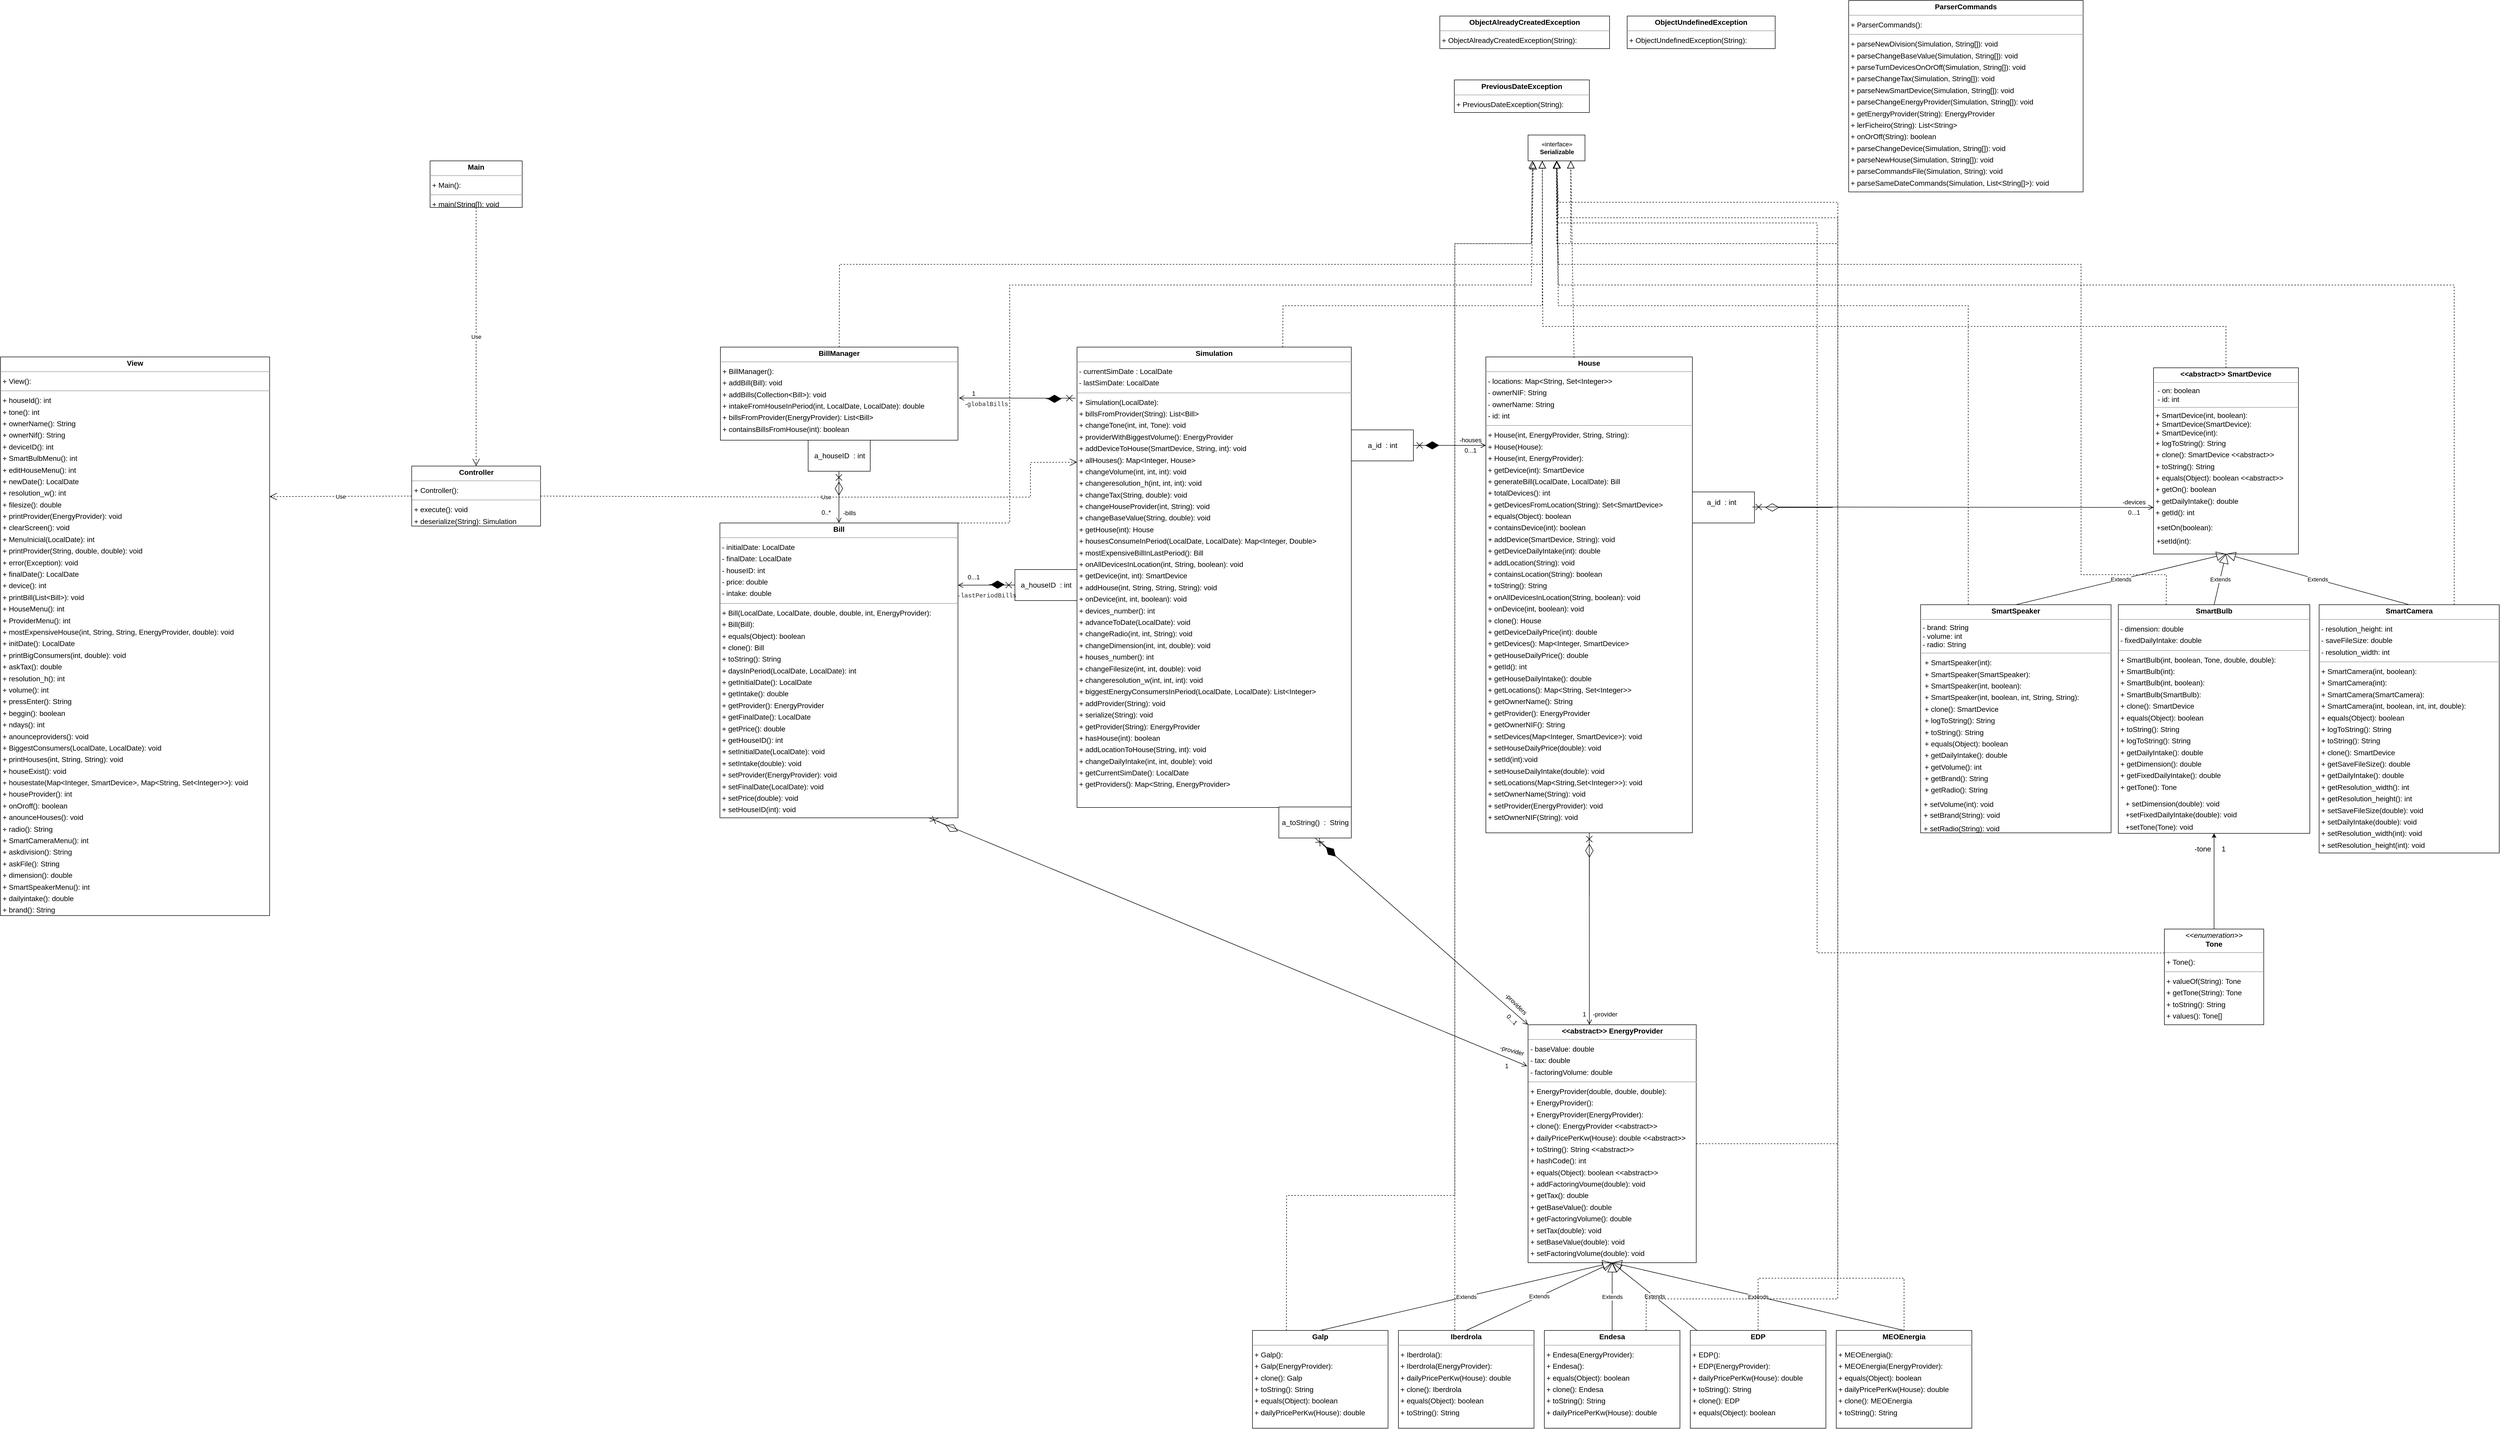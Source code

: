 <mxfile version="18.1.1" type="device"><diagram id="NHHqxzhcHw6UqOV__1p9" name="Page-1"><mxGraphModel dx="3128" dy="2244" grid="1" gridSize="10" guides="1" tooltips="1" connect="1" arrows="1" fold="1" page="0" pageScale="1" pageWidth="827" pageHeight="1169" background="none" math="0" shadow="0"><root><mxCell id="0"/><mxCell id="1" parent="0"/><mxCell id="node27" value="&lt;p style=&quot;margin:0px;margin-top:4px;text-align:center;&quot;&gt;&lt;b&gt;Bill&lt;/b&gt;&lt;/p&gt;&lt;hr size=&quot;1&quot;&gt;&lt;p style=&quot;margin:0 0 0 4px;line-height:1.6;&quot;&gt;- initialDate: LocalDate&lt;br&gt;- finalDate: LocalDate&lt;br&gt;- houseID: int&lt;br&gt;- price: double&lt;br&gt;- intake: double&lt;/p&gt;&lt;hr size=&quot;1&quot;&gt;&lt;p style=&quot;margin:0 0 0 4px;line-height:1.6;&quot;&gt;+ Bill(LocalDate, LocalDate, double, double, int, EnergyProvider):&lt;br&gt;+ Bill(Bill):&lt;br&gt;&lt;/p&gt;&lt;p style=&quot;margin:0 0 0 4px;line-height:1.6;&quot;&gt;+ equals(Object): boolean&lt;br&gt;+ clone(): Bill&lt;br&gt;+ toString(): String&lt;br&gt;+ daysInPeriod(LocalDate, LocalDate): int&lt;/p&gt;&lt;p style=&quot;margin:0 0 0 4px;line-height:1.6;&quot;&gt;+ getInitialDate(): LocalDate&lt;br&gt;+ getIntake(): double&lt;br&gt;+ getProvider(): EnergyProvider&lt;br&gt;+ getFinalDate(): LocalDate&lt;br&gt;+ getPrice(): double&lt;br&gt;+ getHouseID(): int&lt;/p&gt;&lt;p style=&quot;margin:0 0 0 4px;line-height:1.6;&quot;&gt;+ setInitialDate(LocalDate): void&lt;br&gt;+ setIntake(double): void&lt;br&gt;+ setProvider(EnergyProvider): void&lt;br&gt;+ setFinalDate(LocalDate): void&lt;br&gt;+ setPrice(double): void&lt;br&gt;+ setHouseID(int): void&lt;br&gt;&lt;/p&gt;" style="verticalAlign=top;align=left;overflow=fill;fontSize=14;fontFamily=Helvetica;html=1;rounded=0;shadow=0;comic=0;labelBackgroundColor=none;strokeWidth=1;" parent="1" vertex="1"><mxGeometry x="-600" y="-420" width="460" height="570" as="geometry"/></mxCell><mxCell id="node29" value="&lt;p style=&quot;margin:0px;margin-top:4px;text-align:center;&quot;&gt;&lt;b&gt;BillManager&lt;/b&gt;&lt;/p&gt;&lt;hr size=&quot;1&quot;&gt;&lt;p style=&quot;margin:0 0 0 4px;line-height:1.6;&quot;&gt;+ BillManager(): &lt;/p&gt;&lt;p style=&quot;margin:0 0 0 4px;line-height:1.6;&quot;&gt;+ addBill(Bill): void&lt;br&gt;+ addBills(Collection&amp;lt;Bill&amp;gt;): void&lt;br&gt;+ intakeFromHouseInPeriod(int, LocalDate, LocalDate): double&lt;br&gt;+ billsFromProvider(EnergyProvider): List&amp;lt;Bill&amp;gt;&lt;br&gt;+ containsBillsFromHouse(int): boolean&lt;/p&gt;" style="verticalAlign=top;align=left;overflow=fill;fontSize=14;fontFamily=Helvetica;html=1;rounded=0;shadow=0;comic=0;labelBackgroundColor=none;strokeWidth=1;" parent="1" vertex="1"><mxGeometry x="-599" y="-760" width="459" height="180" as="geometry"/></mxCell><mxCell id="node19" value="&lt;p style=&quot;margin:0px;margin-top:4px;text-align:center;&quot;&gt;&lt;b&gt;Controller&lt;/b&gt;&lt;/p&gt;&lt;hr size=&quot;1&quot;/&gt;&lt;p style=&quot;margin:0 0 0 4px;line-height:1.6;&quot;&gt;+ Controller(): &lt;/p&gt;&lt;hr size=&quot;1&quot;/&gt;&lt;p style=&quot;margin:0 0 0 4px;line-height:1.6;&quot;&gt;+ execute(): void&lt;br/&gt;+ deserialize(String): Simulation&lt;/p&gt;" style="verticalAlign=top;align=left;overflow=fill;fontSize=14;fontFamily=Helvetica;html=1;rounded=0;shadow=0;comic=0;labelBackgroundColor=none;strokeWidth=1;" parent="1" vertex="1"><mxGeometry x="-1195.5" y="-530" width="249" height="116" as="geometry"/></mxCell><mxCell id="node8" value="&lt;p style=&quot;margin:0px;margin-top:4px;text-align:center;&quot;&gt;&lt;b&gt;EDP&lt;/b&gt;&lt;/p&gt;&lt;hr size=&quot;1&quot;&gt;&lt;p style=&quot;margin:0 0 0 4px;line-height:1.6;&quot;&gt;+ EDP(): &lt;br&gt;+ EDP(EnergyProvider): &lt;/p&gt;&lt;p style=&quot;margin:0 0 0 4px;line-height:1.6;&quot;&gt;+ dailyPricePerKw(House): double&lt;br&gt;+ toString(): String&lt;br&gt;+ clone(): EDP&lt;br&gt;+ equals(Object): boolean&lt;/p&gt;" style="verticalAlign=top;align=left;overflow=fill;fontSize=14;fontFamily=Helvetica;html=1;rounded=0;shadow=0;comic=0;labelBackgroundColor=none;strokeWidth=1;" parent="1" vertex="1"><mxGeometry x="1275" y="1141" width="262" height="189" as="geometry"/></mxCell><mxCell id="node7" value="&lt;p style=&quot;margin:0px;margin-top:4px;text-align:center;&quot;&gt;&lt;b&gt;Endesa&lt;/b&gt;&lt;/p&gt;&lt;hr size=&quot;1&quot;&gt;&lt;p style=&quot;margin:0 0 0 4px;line-height:1.6;&quot;&gt;+ Endesa(EnergyProvider): &lt;br&gt;+ Endesa(): &lt;/p&gt;&lt;p style=&quot;margin:0 0 0 4px;line-height:1.6;&quot;&gt;+ equals(Object): boolean&lt;br&gt;+ clone(): Endesa&lt;br&gt;+ toString(): String&lt;br&gt;+ dailyPricePerKw(House): double&lt;/p&gt;" style="verticalAlign=top;align=left;overflow=fill;fontSize=14;fontFamily=Helvetica;html=1;rounded=0;shadow=0;comic=0;labelBackgroundColor=none;strokeWidth=1;" parent="1" vertex="1"><mxGeometry x="993" y="1141" width="262" height="189" as="geometry"/></mxCell><mxCell id="node13" value="&lt;p style=&quot;margin:0px;margin-top:4px;text-align:center;&quot;&gt;&lt;b&gt;&amp;lt;&amp;lt;abstract&amp;gt;&amp;gt; EnergyProvider&lt;/b&gt;&lt;/p&gt;&lt;hr size=&quot;1&quot;&gt;&lt;p style=&quot;margin:0 0 0 4px;line-height:1.6;&quot;&gt;- baseValue: double&lt;br&gt;- tax: double&lt;br&gt;- factoringVolume: double&lt;/p&gt;&lt;hr size=&quot;1&quot;&gt;&lt;p style=&quot;margin:0 0 0 4px;line-height:1.6;&quot;&gt;+ EnergyProvider(double, double, double):&lt;br&gt;+ EnergyProvider():&lt;br&gt;+ EnergyProvider(EnergyProvider):&lt;br&gt;&lt;/p&gt;&lt;p style=&quot;margin:0 0 0 4px;line-height:1.6;&quot;&gt;+ clone(): EnergyProvider &amp;lt;&amp;lt;abstract&amp;gt;&amp;gt;&lt;br&gt;+ dailyPricePerKw(House): double &amp;lt;&amp;lt;abstract&amp;gt;&amp;gt;&lt;br&gt;+ toString(): String &amp;lt;&amp;lt;abstract&amp;gt;&amp;gt;&lt;br&gt;+ hashCode(): int&lt;br&gt;+ equals(Object): boolean &amp;lt;&amp;lt;abstract&amp;gt;&amp;gt;&lt;br&gt;+ addFactoringVoume(double): void&lt;/p&gt;&lt;p style=&quot;margin:0 0 0 4px;line-height:1.6;&quot;&gt;+ getTax(): double&lt;br&gt;+ getBaseValue(): double&lt;br&gt;+ getFactoringVolume(): double&lt;/p&gt;&lt;p style=&quot;margin:0 0 0 4px;line-height:1.6;&quot;&gt;+ setTax(double): void&lt;br&gt;+ setBaseValue(double): void&lt;br&gt;+ setFactoringVolume(double): void&lt;br&gt;&lt;/p&gt;" style="verticalAlign=top;align=left;overflow=fill;fontSize=14;fontFamily=Helvetica;html=1;rounded=0;shadow=0;comic=0;labelBackgroundColor=none;strokeWidth=1;" parent="1" vertex="1"><mxGeometry x="961.5" y="550" width="325" height="460" as="geometry"/></mxCell><mxCell id="node1" value="&lt;p style=&quot;margin:0px;margin-top:4px;text-align:center;&quot;&gt;&lt;b&gt;Galp&lt;/b&gt;&lt;/p&gt;&lt;hr size=&quot;1&quot;&gt;&lt;p style=&quot;margin:0 0 0 4px;line-height:1.6;&quot;&gt;+ Galp(): &lt;br&gt;+ Galp(EnergyProvider): &lt;/p&gt;&lt;p style=&quot;margin:0 0 0 4px;line-height:1.6;&quot;&gt;+ clone(): Galp&lt;br&gt;+ toString(): String&lt;br&gt;+ equals(Object): boolean&lt;br&gt;+ dailyPricePerKw(House): double&lt;/p&gt;" style="verticalAlign=top;align=left;overflow=fill;fontSize=14;fontFamily=Helvetica;html=1;rounded=0;shadow=0;comic=0;labelBackgroundColor=none;strokeWidth=1;" parent="1" vertex="1"><mxGeometry x="429" y="1141" width="262" height="189" as="geometry"/></mxCell><mxCell id="node22" value="&lt;p style=&quot;margin:0px;margin-top:4px;text-align:center;&quot;&gt;&lt;b&gt;House&lt;/b&gt;&lt;/p&gt;&lt;hr size=&quot;1&quot;&gt;&lt;p style=&quot;margin:0 0 0 4px;line-height:1.6;&quot;&gt;- locations: Map&amp;lt;String, Set&amp;lt;Integer&amp;gt;&amp;gt;&lt;br&gt;- ownerNIF: String&lt;br&gt;- ownerName: String&lt;br&gt;- id: int&lt;/p&gt;&lt;hr size=&quot;1&quot;&gt;&lt;p style=&quot;margin:0 0 0 4px;line-height:1.6;&quot;&gt;+ House(int, EnergyProvider, String, String):&lt;br&gt;+ House(House):&lt;br&gt;+ House(int, EnergyProvider):&lt;br&gt;&lt;/p&gt;&lt;p style=&quot;margin:0 0 0 4px;line-height:1.6;&quot;&gt;+ getDevice(int): SmartDevice&lt;br&gt;+ generateBill(LocalDate, LocalDate): Bill&lt;br&gt;+ totalDevices(): int&lt;br&gt;+ getDevicesFromLocation(String): Set&amp;lt;SmartDevice&amp;gt;&lt;br&gt;+ equals(Object): boolean&lt;br&gt;+ containsDevice(int): boolean&lt;br&gt;+ addDevice(SmartDevice, String): void&lt;br&gt;+ getDeviceDailyIntake(int): double&lt;br&gt;+ addLocation(String): void&lt;br&gt;+ containsLocation(String): boolean&lt;br&gt;+ toString(): String&lt;br&gt;+ onAllDevicesInLocation(String, boolean): void&lt;br&gt;+ onDevice(int, boolean): void&lt;br&gt;+ clone(): House&lt;br&gt;+ getDeviceDailyPrice(int): double&lt;/p&gt;&lt;p style=&quot;margin:0 0 0 4px;line-height:1.6;&quot;&gt;+ getDevices(): Map&amp;lt;Integer, SmartDevice&amp;gt;&lt;br&gt;+ getHouseDailyPrice(): double&lt;br&gt;+ getId(): int&lt;br&gt;+ getHouseDailyIntake(): double&lt;br&gt;+ getLocations(): Map&amp;lt;String, Set&amp;lt;Integer&amp;gt;&amp;gt;&lt;br&gt;+ getOwnerName(): String&lt;br&gt;+ getProvider(): EnergyProvider&lt;br&gt;+ getOwnerNIF(): String&lt;/p&gt;&lt;p style=&quot;margin:0 0 0 4px;line-height:1.6;&quot;&gt;+ setDevices(Map&amp;lt;Integer, SmartDevice&amp;gt;): void&lt;br&gt;+ setHouseDailyPrice(double): void&lt;br&gt;+ setId(int):void&lt;br&gt;+ setHouseDailyIntake(double): void&lt;br&gt;+ setLocations(Map&amp;lt;String,Set&amp;lt;Integer&amp;gt;&amp;gt;): void&lt;br&gt;+ setOwnerName(String): void&lt;br&gt;+ setProvider(EnergyProvider): void&lt;br&gt;+ setOwnerNIF(String): void&lt;br&gt;&lt;/p&gt;" style="verticalAlign=top;align=left;overflow=fill;fontSize=14;fontFamily=Helvetica;html=1;rounded=0;shadow=0;comic=0;labelBackgroundColor=none;strokeWidth=1;" parent="1" vertex="1"><mxGeometry x="880" y="-741" width="399" height="920" as="geometry"/></mxCell><mxCell id="node2" value="&lt;p style=&quot;margin:0px;margin-top:4px;text-align:center;&quot;&gt;&lt;b&gt;Iberdrola&lt;/b&gt;&lt;/p&gt;&lt;hr size=&quot;1&quot;&gt;&lt;p style=&quot;margin:0 0 0 4px;line-height:1.6;&quot;&gt;+ Iberdrola(): &lt;br&gt;+ Iberdrola(EnergyProvider): &lt;/p&gt;&lt;p style=&quot;margin:0 0 0 4px;line-height:1.6;&quot;&gt;+ dailyPricePerKw(House): double&lt;br&gt;+ clone(): Iberdrola&lt;br&gt;+ equals(Object): boolean&lt;br&gt;+ toString(): String&lt;/p&gt;" style="verticalAlign=top;align=left;overflow=fill;fontSize=14;fontFamily=Helvetica;html=1;rounded=0;shadow=0;comic=0;labelBackgroundColor=none;strokeWidth=1;" parent="1" vertex="1"><mxGeometry x="711" y="1141" width="262" height="189" as="geometry"/></mxCell><mxCell id="node4" value="&lt;p style=&quot;margin:0px;margin-top:4px;text-align:center;&quot;&gt;&lt;b&gt;MEOEnergia&lt;/b&gt;&lt;/p&gt;&lt;hr size=&quot;1&quot;&gt;&lt;p style=&quot;margin:0 0 0 4px;line-height:1.6;&quot;&gt;+ MEOEnergia(): &lt;br&gt;+ MEOEnergia(EnergyProvider): &lt;/p&gt;&lt;p style=&quot;margin:0 0 0 4px;line-height:1.6;&quot;&gt;+ equals(Object): boolean&lt;br&gt;+ dailyPricePerKw(House): double&lt;br&gt;+ clone(): MEOEnergia&lt;br&gt;+ toString(): String&lt;/p&gt;" style="verticalAlign=top;align=left;overflow=fill;fontSize=14;fontFamily=Helvetica;html=1;rounded=0;shadow=0;comic=0;labelBackgroundColor=none;strokeWidth=1;" parent="1" vertex="1"><mxGeometry x="1557" y="1141" width="262" height="189" as="geometry"/></mxCell><mxCell id="node18" value="&lt;p style=&quot;margin:0px;margin-top:4px;text-align:center;&quot;&gt;&lt;b&gt;Main&lt;/b&gt;&lt;/p&gt;&lt;hr size=&quot;1&quot;/&gt;&lt;p style=&quot;margin:0 0 0 4px;line-height:1.6;&quot;&gt;+ Main(): &lt;/p&gt;&lt;hr size=&quot;1&quot;/&gt;&lt;p style=&quot;margin:0 0 0 4px;line-height:1.6;&quot;&gt;+ main(String[]): void&lt;/p&gt;" style="verticalAlign=top;align=left;overflow=fill;fontSize=14;fontFamily=Helvetica;html=1;rounded=0;shadow=0;comic=0;labelBackgroundColor=none;strokeWidth=1;" parent="1" vertex="1"><mxGeometry x="-1160" y="-1120" width="178" height="90" as="geometry"/></mxCell><mxCell id="node10" value="&lt;p style=&quot;margin:0px;margin-top:4px;text-align:center;&quot;&gt;&lt;b&gt;ObjectAlreadyCreatedException&lt;/b&gt;&lt;/p&gt;&lt;hr size=&quot;1&quot;/&gt;&lt;p style=&quot;margin:0 0 0 4px;line-height:1.6;&quot;&gt;+ ObjectAlreadyCreatedException(String): &lt;/p&gt;" style="verticalAlign=top;align=left;overflow=fill;fontSize=14;fontFamily=Helvetica;html=1;rounded=0;shadow=0;comic=0;labelBackgroundColor=none;strokeWidth=1;" parent="1" vertex="1"><mxGeometry x="791" y="-1400" width="328" height="63" as="geometry"/></mxCell><mxCell id="node3" value="&lt;p style=&quot;margin:0px;margin-top:4px;text-align:center;&quot;&gt;&lt;b&gt;ObjectUndefinedException&lt;/b&gt;&lt;/p&gt;&lt;hr size=&quot;1&quot;/&gt;&lt;p style=&quot;margin:0 0 0 4px;line-height:1.6;&quot;&gt;+ ObjectUndefinedException(String): &lt;/p&gt;" style="verticalAlign=top;align=left;overflow=fill;fontSize=14;fontFamily=Helvetica;html=1;rounded=0;shadow=0;comic=0;labelBackgroundColor=none;strokeWidth=1;" parent="1" vertex="1"><mxGeometry x="1153" y="-1400" width="286" height="63" as="geometry"/></mxCell><mxCell id="node16" value="&lt;p style=&quot;margin:0px;margin-top:4px;text-align:center;&quot;&gt;&lt;b&gt;ParserCommands&lt;/b&gt;&lt;/p&gt;&lt;hr size=&quot;1&quot;/&gt;&lt;p style=&quot;margin:0 0 0 4px;line-height:1.6;&quot;&gt;+ ParserCommands(): &lt;/p&gt;&lt;hr size=&quot;1&quot;/&gt;&lt;p style=&quot;margin:0 0 0 4px;line-height:1.6;&quot;&gt;+ parseNewDivision(Simulation, String[]): void&lt;br/&gt;+ parseChangeBaseValue(Simulation, String[]): void&lt;br/&gt;+ parseTurnDevicesOnOrOff(Simulation, String[]): void&lt;br/&gt;+ parseChangeTax(Simulation, String[]): void&lt;br/&gt;+ parseNewSmartDevice(Simulation, String[]): void&lt;br/&gt;+ parseChangeEnergyProvider(Simulation, String[]): void&lt;br/&gt;+ getEnergyProvider(String): EnergyProvider&lt;br/&gt;+ lerFicheiro(String): List&amp;lt;String&amp;gt;&lt;br/&gt;+ onOrOff(String): boolean&lt;br/&gt;+ parseChangeDevice(Simulation, String[]): void&lt;br/&gt;+ parseNewHouse(Simulation, String[]): void&lt;br/&gt;+ parseCommandsFile(Simulation, String): void&lt;br/&gt;+ parseSameDateCommands(Simulation, List&amp;lt;String[]&amp;gt;): void&lt;/p&gt;" style="verticalAlign=top;align=left;overflow=fill;fontSize=14;fontFamily=Helvetica;html=1;rounded=0;shadow=0;comic=0;labelBackgroundColor=none;strokeWidth=1;" parent="1" vertex="1"><mxGeometry x="1581" y="-1430" width="453" height="370" as="geometry"/></mxCell><mxCell id="node0" value="&lt;p style=&quot;margin:0px;margin-top:4px;text-align:center;&quot;&gt;&lt;b&gt;PreviousDateException&lt;/b&gt;&lt;/p&gt;&lt;hr size=&quot;1&quot;/&gt;&lt;p style=&quot;margin:0 0 0 4px;line-height:1.6;&quot;&gt;+ PreviousDateException(String): &lt;/p&gt;" style="verticalAlign=top;align=left;overflow=fill;fontSize=14;fontFamily=Helvetica;html=1;rounded=0;shadow=0;comic=0;labelBackgroundColor=none;strokeWidth=1;" parent="1" vertex="1"><mxGeometry x="819" y="-1276.5" width="261" height="63" as="geometry"/></mxCell><mxCell id="node15" value="&lt;p style=&quot;margin:0px;margin-top:4px;text-align:center;&quot;&gt;&lt;b&gt;Simulation&lt;/b&gt;&lt;/p&gt;&lt;hr size=&quot;1&quot;&gt;&lt;p style=&quot;margin:0 0 0 4px;line-height:1.6;&quot;&gt;&lt;/p&gt;&lt;p style=&quot;margin:0 0 0 4px;line-height:1.6;&quot;&gt;- currentSimDate : LocalDate&lt;/p&gt;&lt;p style=&quot;margin:0 0 0 4px;line-height:1.6;&quot;&gt;- lastSimDate: LocalDate&lt;br&gt;&lt;/p&gt;&lt;hr size=&quot;1&quot;&gt;&lt;p style=&quot;margin:0 0 0 4px;line-height:1.6;&quot;&gt;+ Simulation(LocalDate):&lt;br&gt;&lt;/p&gt;&lt;p style=&quot;margin:0 0 0 4px;line-height:1.6;&quot;&gt;+ billsFromProvider(String): List&amp;lt;Bill&amp;gt;&lt;br&gt;+ changeTone(int, int, Tone): void&lt;br&gt;+ providerWithBiggestVolume(): EnergyProvider&lt;br&gt;+ addDeviceToHouse(SmartDevice, String, int): void&lt;br&gt;+ allHouses(): Map&amp;lt;Integer, House&amp;gt;&lt;br&gt;+ changeVolume(int, int, int): void&lt;br&gt;+ changeresolution_h(int, int, int): void&lt;br&gt;+ changeTax(String, double): void&lt;br&gt;+ changeHouseProvider(int, String): void&lt;br&gt;+ changeBaseValue(String, double): void&lt;br&gt;+ getHouse(int): House&lt;br&gt;+ housesConsumeInPeriod(LocalDate, LocalDate): Map&amp;lt;Integer, Double&amp;gt;&lt;br&gt;+ mostExpensiveBillInLastPeriod(): Bill&lt;br&gt;+ onAllDevicesInLocation(int, String, boolean): void&lt;br&gt;+ getDevice(int, int): SmartDevice&lt;br&gt;+ addHouse(int, String, String, String): void&lt;br&gt;+ onDevice(int, int, boolean): void&lt;br&gt;+ devices_number(): int&lt;br&gt;+ advanceToDate(LocalDate): void&lt;br&gt;+ changeRadio(int, int, String): void&lt;br&gt;+ changeDimension(int, int, double): void&lt;br&gt;+ houses_number(): int&lt;br&gt;+ changeFilesize(int, int, double): void&lt;br&gt;+ changeresolution_w(int, int, int): void&lt;br&gt;+ biggestEnergyConsumersInPeriod(LocalDate, LocalDate): List&amp;lt;Integer&amp;gt;&lt;br&gt;+ addProvider(String): void&lt;br&gt;+ serialize(String): void&lt;br&gt;+ getProvider(String): EnergyProvider&lt;br&gt;+ hasHouse(int): boolean&lt;br&gt;+ addLocationToHouse(String, int): void&lt;br&gt;+ changeDailyIntake(int, int, double): void&lt;/p&gt;&lt;p style=&quot;margin:0 0 0 4px;line-height:1.6;&quot;&gt;+ getCurrentSimDate(): LocalDate&lt;br&gt;+ getProviders(): Map&amp;lt;String, EnergyProvider&amp;gt;&lt;/p&gt;" style="verticalAlign=top;align=left;overflow=fill;fontSize=14;fontFamily=Helvetica;html=1;rounded=0;shadow=0;comic=0;labelBackgroundColor=none;strokeWidth=1;" parent="1" vertex="1"><mxGeometry x="90" y="-760" width="530" height="890" as="geometry"/></mxCell><mxCell id="node9" value="&lt;p style=&quot;margin:0px;margin-top:4px;text-align:center;&quot;&gt;&lt;b&gt;SmartBulb&lt;/b&gt;&lt;/p&gt;&lt;hr size=&quot;1&quot;&gt;&lt;p style=&quot;margin: 0px 0px 0px 4px; line-height: 1.6;&quot;&gt;- dimension: double&lt;br&gt;- fixedDailyIntake: double&lt;/p&gt;&lt;hr size=&quot;1&quot;&gt;&lt;p style=&quot;margin:0 0 0 4px;line-height:1.6;&quot;&gt;+ SmartBulb(int, boolean, Tone, double, double):&lt;br&gt;+ SmartBulb(int):&lt;br&gt;+ SmartBulb(int, boolean):&lt;br&gt;+ SmartBulb(SmartBulb):&lt;br&gt;&lt;/p&gt;&lt;p style=&quot;margin:0 0 0 4px;line-height:1.6;&quot;&gt;+ clone(): SmartDevice&lt;br&gt;+ equals(Object): boolean&lt;br&gt;+ toString(): String&lt;br&gt;+ logToString(): String&lt;/p&gt;&lt;p style=&quot;margin:0 0 0 4px;line-height:1.6;&quot;&gt;+ getDailyIntake(): double&lt;br&gt;+ getDimension(): double&lt;br&gt;+ getFixedDailyIntake(): double&lt;br&gt;+ getTone(): Tone&lt;/p&gt;" style="verticalAlign=top;align=left;overflow=fill;fontSize=14;fontFamily=Helvetica;html=1;rounded=0;shadow=0;comic=0;labelBackgroundColor=none;strokeWidth=1;" parent="1" vertex="1"><mxGeometry x="2102" y="-262" width="370" height="442" as="geometry"/></mxCell><mxCell id="node21" value="&lt;p style=&quot;margin:0px;margin-top:4px;text-align:center;&quot;&gt;&lt;b&gt;SmartCamera&lt;/b&gt;&lt;/p&gt;&lt;hr size=&quot;1&quot;&gt;&lt;p style=&quot;margin:0 0 0 4px;line-height:1.6;&quot;&gt;- resolution_height: int&lt;br&gt;- saveFileSize: double&lt;br&gt;- resolution_width: int&lt;/p&gt;&lt;hr size=&quot;1&quot;&gt;&lt;p style=&quot;margin:0 0 0 4px;line-height:1.6;&quot;&gt;+ SmartCamera(int, boolean):&lt;br&gt;+ SmartCamera(int):&lt;br&gt;+ SmartCamera(SmartCamera):&lt;br&gt;+ SmartCamera(int, boolean, int, int, double):&lt;br&gt;&lt;/p&gt;&lt;p style=&quot;margin:0 0 0 4px;line-height:1.6;&quot;&gt;+ equals(Object): boolean&lt;br&gt;+ logToString(): String&lt;br&gt;+ toString(): String&lt;br&gt;+ clone(): SmartDevice&lt;/p&gt;&lt;p style=&quot;margin:0 0 0 4px;line-height:1.6;&quot;&gt;+ getSaveFileSize(): double&lt;br&gt;+ getDailyIntake(): double&lt;br&gt;+ getResolution_width(): int&lt;br&gt;+ getResolution_height(): int&lt;/p&gt;&lt;p style=&quot;margin:0 0 0 4px;line-height:1.6;&quot;&gt;+ setSaveFileSize(double): void&lt;br&gt;+ setDailyIntake(double): void&lt;br&gt;+ setResolution_width(int): void&lt;br&gt;+ setResolution_height(int): void&lt;br&gt;&lt;/p&gt;" style="verticalAlign=top;align=left;overflow=fill;fontSize=14;fontFamily=Helvetica;html=1;rounded=0;shadow=0;comic=0;labelBackgroundColor=none;strokeWidth=1;" parent="1" vertex="1"><mxGeometry x="2490" y="-262" width="348" height="480" as="geometry"/></mxCell><mxCell id="node17" value="&lt;p style=&quot;margin:0px;margin-top:4px;text-align:center;&quot;&gt;&lt;b&gt;&amp;lt;&amp;lt;abstract&amp;gt;&amp;gt; SmartDevice&lt;/b&gt;&lt;/p&gt;&lt;hr size=&quot;1&quot;&gt;&amp;nbsp; - on: boolean&lt;br&gt;&amp;nbsp; - id: int&lt;br&gt;&lt;hr size=&quot;1&quot;&gt;&lt;p style=&quot;margin:0 0 0 4px;line-height:1.6;&quot;&gt;&lt;/p&gt;&amp;nbsp;+ SmartDevice(int, boolean):&lt;br&gt;&amp;nbsp;+ SmartDevice(SmartDevice):&lt;br&gt;&amp;nbsp;+ SmartDevice(int):&lt;p style=&quot;margin:0 0 0 4px;line-height:1.6;&quot;&gt;+ logToString(): String&lt;br&gt;+ clone(): SmartDevice &amp;lt;&amp;lt;abstract&amp;gt;&amp;gt;&lt;br&gt;+ toString(): String&lt;br&gt;+ equals(Object): boolean &amp;lt;&amp;lt;abstract&amp;gt;&amp;gt;&lt;/p&gt;&lt;p style=&quot;margin:0 0 0 4px;line-height:1.6;&quot;&gt;&lt;span style=&quot;background-color: initial;&quot;&gt;+ getOn(): boolean&lt;/span&gt;&lt;br&gt;&lt;/p&gt;&lt;p style=&quot;margin:0 0 0 4px;line-height:1.6;&quot;&gt;+ getDailyIntake(): double&lt;br&gt;+ getId(): int&lt;/p&gt;" style="verticalAlign=top;align=left;overflow=fill;fontSize=14;fontFamily=Helvetica;html=1;rounded=0;shadow=0;comic=0;labelBackgroundColor=none;strokeWidth=1;" parent="1" vertex="1"><mxGeometry x="2170" y="-720" width="280" height="360" as="geometry"/></mxCell><mxCell id="node6" value="&lt;p style=&quot;margin:0px;margin-top:4px;text-align:center;&quot;&gt;&lt;b&gt;SmartSpeaker&lt;/b&gt;&lt;/p&gt;&lt;hr size=&quot;1&quot;&gt;&amp;nbsp;- brand: String&lt;br&gt;&amp;nbsp;- volume: int&lt;br&gt;&amp;nbsp;- radio: String&lt;br&gt;&lt;hr size=&quot;1&quot;&gt;&lt;p style=&quot;margin:0 0 0 4px;line-height:1.6;&quot;&gt;&amp;nbsp;+ SmartSpeaker(int):&lt;br&gt;&amp;nbsp;+ SmartSpeaker(SmartSpeaker):&lt;br&gt;&amp;nbsp;+ SmartSpeaker(int, boolean):&lt;br&gt;&amp;nbsp;+ SmartSpeaker(int, boolean, int, String, String):&lt;/p&gt;&lt;p style=&quot;margin:0 0 0 4px;line-height:1.6;&quot;&gt;&amp;nbsp;+ clone(): SmartDevice&lt;br&gt;&amp;nbsp;+ logToString(): String&lt;br&gt;&amp;nbsp;+ toString(): String&lt;br&gt;&amp;nbsp;+ equals(Object): boolean&lt;/p&gt;&lt;p style=&quot;margin:0 0 0 4px;line-height:1.6;&quot;&gt;&amp;nbsp;+ getDailyIntake(): double&lt;br&gt;&amp;nbsp;+ getVolume(): int&lt;br&gt;&amp;nbsp;+ getBrand(): String&lt;br&gt;&amp;nbsp;+ getRadio(): String&lt;/p&gt;" style="verticalAlign=top;align=left;overflow=fill;fontSize=14;fontFamily=Helvetica;html=1;rounded=0;shadow=0;comic=0;labelBackgroundColor=none;strokeWidth=1;" parent="1" vertex="1"><mxGeometry x="1720" y="-262" width="368" height="441" as="geometry"/></mxCell><mxCell id="qpiGXc349U97ahMvZx3p-18" style="edgeStyle=orthogonalEdgeStyle;rounded=0;orthogonalLoop=1;jettySize=auto;html=1;fontSize=14;" parent="1" source="node20" target="node9" edge="1"><mxGeometry relative="1" as="geometry"/></mxCell><mxCell id="node20" value="&lt;p style=&quot;margin:0px;margin-top:4px;text-align:center;&quot;&gt;&lt;i&gt;&amp;lt;&amp;lt;enumeration&amp;gt;&amp;gt;&lt;/i&gt;&lt;br/&gt;&lt;b&gt;Tone&lt;/b&gt;&lt;/p&gt;&lt;hr size=&quot;1&quot;/&gt;&lt;p style=&quot;margin:0 0 0 4px;line-height:1.6;&quot;&gt;+ Tone(): &lt;/p&gt;&lt;hr size=&quot;1&quot;/&gt;&lt;p style=&quot;margin:0 0 0 4px;line-height:1.6;&quot;&gt;+ valueOf(String): Tone&lt;br/&gt;+ getTone(String): Tone&lt;br/&gt;+ toString(): String&lt;br/&gt;+ values(): Tone[]&lt;/p&gt;" style="verticalAlign=top;align=left;overflow=fill;fontSize=14;fontFamily=Helvetica;html=1;rounded=0;shadow=0;comic=0;labelBackgroundColor=none;strokeWidth=1;" parent="1" vertex="1"><mxGeometry x="2191" y="365" width="192" height="185" as="geometry"/></mxCell><mxCell id="node12" value="&lt;p style=&quot;margin:0px;margin-top:4px;text-align:center;&quot;&gt;&lt;b&gt;View&lt;/b&gt;&lt;/p&gt;&lt;hr size=&quot;1&quot;&gt;&lt;p style=&quot;margin:0 0 0 4px;line-height:1.6;&quot;&gt;+ View(): &lt;/p&gt;&lt;hr size=&quot;1&quot;&gt;&lt;p style=&quot;margin:0 0 0 4px;line-height:1.6;&quot;&gt;+ houseId(): int&lt;br&gt;+ tone(): int&lt;br&gt;+ ownerName(): String&lt;br&gt;+ ownerNif(): String&lt;br&gt;+ deviceID(): int&lt;br&gt;+ SmartBulbMenu(): int&lt;br&gt;+ editHouseMenu(): int&lt;br&gt;+ newDate(): LocalDate&lt;br&gt;+ resolution_w(): int&lt;br&gt;+ filesize(): double&lt;br&gt;+ printProvider(EnergyProvider): void&lt;br&gt;+ clearScreen(): void&lt;br&gt;+ MenuInicial(LocalDate): int&lt;br&gt;+ printProvider(String, double, double): void&lt;br&gt;+ error(Exception): void&lt;br&gt;+ finalDate(): LocalDate&lt;br&gt;+ device(): int&lt;br&gt;+ printBill(List&amp;lt;Bill&amp;gt;): void&lt;br&gt;+ HouseMenu(): int&lt;br&gt;+ ProviderMenu(): int&lt;br&gt;+ mostExpensiveHouse(int, String, String, EnergyProvider, double): void&lt;br&gt;+ initDate(): LocalDate&lt;br&gt;+ printBigConsumers(int, double): void&lt;br&gt;+ askTax(): double&lt;br&gt;+ resolution_h(): int&lt;br&gt;+ volume(): int&lt;br&gt;+ pressEnter(): String&lt;br&gt;+ beggin(): boolean&lt;br&gt;+ ndays(): int&lt;br&gt;+ anounceproviders(): void&lt;br&gt;+ BiggestConsumers(LocalDate, LocalDate): void&lt;br&gt;+ printHouses(int, String, String): void&lt;br&gt;+ houseExist(): void&lt;br&gt;+ housestate(Map&amp;lt;Integer, SmartDevice&amp;gt;, Map&amp;lt;String, Set&amp;lt;Integer&amp;gt;&amp;gt;): void&lt;br&gt;+ houseProvider(): int&lt;br&gt;+ onOroff(): boolean&lt;br&gt;+ anounceHouses(): void&lt;br&gt;+ radio(): String&lt;br&gt;+ SmartCameraMenu(): int&lt;br&gt;+ askdivision(): String&lt;br&gt;+ askFile(): String&lt;br&gt;+ dimension(): double&lt;br&gt;+ SmartSpeakerMenu(): int&lt;br&gt;+ dailyintake(): double&lt;br&gt;+ brand(): String&lt;/p&gt;" style="verticalAlign=top;align=left;overflow=fill;fontSize=14;fontFamily=Helvetica;html=1;rounded=0;shadow=0;comic=0;labelBackgroundColor=none;strokeWidth=1;" parent="1" vertex="1"><mxGeometry x="-1990" y="-741" width="520" height="1080" as="geometry"/></mxCell><mxCell id="qpiGXc349U97ahMvZx3p-4" value="+setId(int):" style="text;strokeColor=none;fillColor=none;align=left;verticalAlign=top;spacingLeft=4;spacingRight=4;overflow=hidden;rotatable=0;points=[[0,0.5],[1,0.5]];portConstraint=eastwest;fontSize=14;" parent="1" vertex="1"><mxGeometry x="2170" y="-400" width="100" height="26" as="geometry"/></mxCell><mxCell id="qpiGXc349U97ahMvZx3p-5" value="+setOn(boolean):" style="text;strokeColor=none;fillColor=none;align=left;verticalAlign=top;spacingLeft=4;spacingRight=4;overflow=hidden;rotatable=0;points=[[0,0.5],[1,0.5]];portConstraint=eastwest;fontSize=14;" parent="1" vertex="1"><mxGeometry x="2170" y="-426" width="150" height="26" as="geometry"/></mxCell><mxCell id="qpiGXc349U97ahMvZx3p-6" value="+ setVolume(int): void" style="text;strokeColor=none;fillColor=none;align=left;verticalAlign=top;spacingLeft=4;spacingRight=4;overflow=hidden;rotatable=0;points=[[0,0.5],[1,0.5]];portConstraint=eastwest;fontSize=14;" parent="1" vertex="1"><mxGeometry x="1720" y="109" width="165" height="26" as="geometry"/></mxCell><mxCell id="qpiGXc349U97ahMvZx3p-7" value="+ setBrand(String): void" style="text;strokeColor=none;fillColor=none;align=left;verticalAlign=top;spacingLeft=4;spacingRight=4;overflow=hidden;rotatable=0;points=[[0,0.5],[1,0.5]];portConstraint=eastwest;fontSize=14;" parent="1" vertex="1"><mxGeometry x="1720" y="130" width="175" height="26" as="geometry"/></mxCell><mxCell id="qpiGXc349U97ahMvZx3p-8" value="+ setRadio(String): void" style="text;strokeColor=none;fillColor=none;align=left;verticalAlign=top;spacingLeft=4;spacingRight=4;overflow=hidden;rotatable=0;points=[[0,0.5],[1,0.5]];portConstraint=eastwest;fontSize=14;" parent="1" vertex="1"><mxGeometry x="1720" y="156" width="165" height="26" as="geometry"/></mxCell><mxCell id="qpiGXc349U97ahMvZx3p-19" value="-tone" style="text;html=1;align=center;verticalAlign=middle;resizable=0;points=[];autosize=1;strokeColor=none;fillColor=none;fontSize=14;" parent="1" vertex="1"><mxGeometry x="2240" y="200" width="50" height="20" as="geometry"/></mxCell><mxCell id="qpiGXc349U97ahMvZx3p-20" value="1" style="text;html=1;align=center;verticalAlign=middle;resizable=0;points=[];autosize=1;strokeColor=none;fillColor=none;fontSize=14;" parent="1" vertex="1"><mxGeometry x="2295" y="200" width="20" height="20" as="geometry"/></mxCell><mxCell id="qpiGXc349U97ahMvZx3p-21" value="+ setDimension(double): void" style="text;strokeColor=none;fillColor=none;align=left;verticalAlign=top;spacingLeft=4;spacingRight=4;overflow=hidden;rotatable=0;points=[[0,0.5],[1,0.5]];portConstraint=eastwest;fontSize=14;" parent="1" vertex="1"><mxGeometry x="2110" y="108" width="205" height="26" as="geometry"/></mxCell><mxCell id="qpiGXc349U97ahMvZx3p-22" value="+setFixedDailyIntake(double): void" style="text;strokeColor=none;fillColor=none;align=left;verticalAlign=top;spacingLeft=4;spacingRight=4;overflow=hidden;rotatable=0;points=[[0,0.5],[1,0.5]];portConstraint=eastwest;fontSize=14;" parent="1" vertex="1"><mxGeometry x="2110" y="129" width="250" height="26" as="geometry"/></mxCell><mxCell id="qpiGXc349U97ahMvZx3p-23" value="+setTone(Tone): void" style="text;strokeColor=none;fillColor=none;align=left;verticalAlign=top;spacingLeft=4;spacingRight=4;overflow=hidden;rotatable=0;points=[[0,0.5],[1,0.5]];portConstraint=eastwest;fontSize=14;" parent="1" vertex="1"><mxGeometry x="2110" y="153" width="155" height="26" as="geometry"/></mxCell><mxCell id="8CW4CkIUmqDrcTN-CrYn-3" value="1" style="text;html=1;align=center;verticalAlign=middle;resizable=0;points=[];autosize=1;strokeColor=none;fillColor=none;" parent="1" vertex="1"><mxGeometry x="910" y="620" width="20" height="20" as="geometry"/></mxCell><mxCell id="8CW4CkIUmqDrcTN-CrYn-4" value="-provider" style="text;html=1;align=center;verticalAlign=middle;resizable=0;points=[];autosize=1;strokeColor=none;fillColor=none;" parent="1" vertex="1"><mxGeometry x="1080" y="520" width="60" height="20" as="geometry"/></mxCell><mxCell id="8CW4CkIUmqDrcTN-CrYn-6" value="" style="rounded=0;whiteSpace=wrap;html=1;" parent="1" vertex="1"><mxGeometry x="1279" y="-480" width="120" height="60" as="geometry"/></mxCell><mxCell id="8CW4CkIUmqDrcTN-CrYn-9" value="-devices" style="text;html=1;align=center;verticalAlign=middle;resizable=0;points=[];autosize=1;strokeColor=none;fillColor=none;" parent="1" vertex="1"><mxGeometry x="2102" y="-470" width="60" height="20" as="geometry"/></mxCell><mxCell id="8CW4CkIUmqDrcTN-CrYn-11" value="0...1" style="text;html=1;align=center;verticalAlign=middle;resizable=0;points=[];autosize=1;strokeColor=none;fillColor=none;" parent="1" vertex="1"><mxGeometry x="2112" y="-450" width="40" height="20" as="geometry"/></mxCell><mxCell id="8CW4CkIUmqDrcTN-CrYn-21" value="&lt;font style=&quot;font-size: 14px;&quot;&gt;a_id&amp;nbsp; : int&lt;/font&gt;" style="text;html=1;align=center;verticalAlign=middle;resizable=0;points=[];autosize=1;strokeColor=none;fillColor=none;" parent="1" vertex="1"><mxGeometry x="1300" y="-470" width="70" height="20" as="geometry"/></mxCell><mxCell id="8CW4CkIUmqDrcTN-CrYn-28" value="" style="endArrow=open;startArrow=cross;endFill=0;startFill=0;endSize=8;startSize=10;html=1;rounded=0;fontSize=14;entryX=0;entryY=0.75;entryDx=0;entryDy=0;" parent="1" target="node17" edge="1"><mxGeometry width="160" relative="1" as="geometry"><mxPoint x="1395" y="-450.91" as="sourcePoint"/><mxPoint x="2090.727" y="-450" as="targetPoint"/></mxGeometry></mxCell><mxCell id="8CW4CkIUmqDrcTN-CrYn-29" value="" style="endArrow=diamondThin;endFill=0;endSize=24;html=1;rounded=0;fontSize=14;" parent="1" edge="1"><mxGeometry width="160" relative="1" as="geometry"><mxPoint x="1550" y="-450" as="sourcePoint"/><mxPoint x="1420" y="-450" as="targetPoint"/><Array as="points"><mxPoint x="1520" y="-450"/></Array></mxGeometry></mxCell><mxCell id="8CW4CkIUmqDrcTN-CrYn-32" value="" style="endArrow=open;startArrow=cross;endFill=0;startFill=0;endSize=8;startSize=10;html=1;rounded=0;fontSize=14;" parent="1" source="node22" edge="1"><mxGeometry width="160" relative="1" as="geometry"><mxPoint x="1080" y="410" as="sourcePoint"/><mxPoint x="1080" y="550" as="targetPoint"/></mxGeometry></mxCell><mxCell id="8CW4CkIUmqDrcTN-CrYn-33" value="" style="endArrow=diamondThin;endFill=0;endSize=24;html=1;rounded=0;fontSize=14;" parent="1" edge="1"><mxGeometry width="160" relative="1" as="geometry"><mxPoint x="1080" y="300" as="sourcePoint"/><mxPoint x="1080" y="200" as="targetPoint"/></mxGeometry></mxCell><mxCell id="8CW4CkIUmqDrcTN-CrYn-34" value="-provider" style="text;html=1;align=center;verticalAlign=middle;resizable=0;points=[];autosize=1;strokeColor=none;fillColor=none;rotation=15;" parent="1" vertex="1"><mxGeometry x="900" y="590" width="60" height="20" as="geometry"/></mxCell><mxCell id="8CW4CkIUmqDrcTN-CrYn-35" value="1" style="text;html=1;align=center;verticalAlign=middle;resizable=0;points=[];autosize=1;strokeColor=none;fillColor=none;" parent="1" vertex="1"><mxGeometry x="1060" y="520" width="20" height="20" as="geometry"/></mxCell><mxCell id="8CW4CkIUmqDrcTN-CrYn-36" value="" style="endArrow=open;startArrow=cross;endFill=0;startFill=0;endSize=8;startSize=10;html=1;rounded=0;fontSize=14;exitX=0.875;exitY=0.999;exitDx=0;exitDy=0;exitPerimeter=0;" parent="1" source="node27" edge="1"><mxGeometry width="160" relative="1" as="geometry"><mxPoint x="-50" y="270" as="sourcePoint"/><mxPoint x="960" y="630" as="targetPoint"/></mxGeometry></mxCell><mxCell id="8CW4CkIUmqDrcTN-CrYn-38" style="edgeStyle=orthogonalEdgeStyle;rounded=0;orthogonalLoop=1;jettySize=auto;html=1;exitX=0.5;exitY=1;exitDx=0;exitDy=0;fontSize=14;" parent="1" source="node27" target="node27" edge="1"><mxGeometry relative="1" as="geometry"/></mxCell><mxCell id="8CW4CkIUmqDrcTN-CrYn-40" value="" style="rounded=0;whiteSpace=wrap;html=1;" parent="1" vertex="1"><mxGeometry x="-429.5" y="-580" width="120" height="60" as="geometry"/></mxCell><mxCell id="8CW4CkIUmqDrcTN-CrYn-41" value="&lt;font style=&quot;font-size: 14px;&quot;&gt;a_houseID&amp;nbsp; : int&lt;/font&gt;" style="text;html=1;align=center;verticalAlign=middle;resizable=0;points=[];autosize=1;strokeColor=none;fillColor=none;" parent="1" vertex="1"><mxGeometry x="-429.5" y="-560" width="120" height="20" as="geometry"/></mxCell><mxCell id="8CW4CkIUmqDrcTN-CrYn-42" value="" style="endArrow=open;startArrow=cross;endFill=0;startFill=0;endSize=8;startSize=10;html=1;rounded=0;fontSize=14;entryX=0.5;entryY=0;entryDx=0;entryDy=0;" parent="1" target="node27" edge="1"><mxGeometry width="160" relative="1" as="geometry"><mxPoint x="-370.03" y="-520" as="sourcePoint"/><mxPoint x="-370.03" y="-430" as="targetPoint"/></mxGeometry></mxCell><mxCell id="8CW4CkIUmqDrcTN-CrYn-44" value="" style="endArrow=diamondThin;endFill=0;endSize=24;html=1;rounded=0;fontSize=14;" parent="1" edge="1"><mxGeometry width="160" relative="1" as="geometry"><mxPoint x="-370.03" y="-460" as="sourcePoint"/><mxPoint x="-370.03" y="-500" as="targetPoint"/></mxGeometry></mxCell><mxCell id="8CW4CkIUmqDrcTN-CrYn-45" value="&lt;font style=&quot;font-size: 12px;&quot;&gt;-bills&lt;/font&gt;" style="text;html=1;align=center;verticalAlign=middle;resizable=0;points=[];autosize=1;strokeColor=none;fillColor=none;fontSize=14;" parent="1" vertex="1"><mxGeometry x="-370" y="-450" width="40" height="20" as="geometry"/></mxCell><mxCell id="8CW4CkIUmqDrcTN-CrYn-46" value="0..*" style="text;html=1;align=center;verticalAlign=middle;resizable=0;points=[];autosize=1;strokeColor=none;fillColor=none;fontSize=12;" parent="1" vertex="1"><mxGeometry x="-410" y="-450" width="30" height="20" as="geometry"/></mxCell><mxCell id="6srQWx-32VkA-cq2jXkC-2" value="" style="endArrow=open;startArrow=cross;endFill=0;startFill=0;endSize=8;startSize=10;html=1;rounded=0;exitX=1;exitY=0.5;exitDx=0;exitDy=0;" parent="1" source="6srQWx-32VkA-cq2jXkC-5" edge="1"><mxGeometry width="160" relative="1" as="geometry"><mxPoint x="760" y="-570" as="sourcePoint"/><mxPoint x="880" y="-570" as="targetPoint"/></mxGeometry></mxCell><mxCell id="6srQWx-32VkA-cq2jXkC-5" value="" style="rounded=0;whiteSpace=wrap;html=1;" parent="1" vertex="1"><mxGeometry x="620" y="-600" width="120" height="60" as="geometry"/></mxCell><mxCell id="6srQWx-32VkA-cq2jXkC-6" value="&lt;font style=&quot;font-size: 14px;&quot;&gt;a_id&amp;nbsp; : int&lt;/font&gt;" style="text;html=1;align=center;verticalAlign=middle;resizable=0;points=[];autosize=1;strokeColor=none;fillColor=none;" parent="1" vertex="1"><mxGeometry x="645" y="-580" width="70" height="20" as="geometry"/></mxCell><mxCell id="6srQWx-32VkA-cq2jXkC-7" value="0...1" style="text;html=1;align=center;verticalAlign=middle;resizable=0;points=[];autosize=1;strokeColor=none;fillColor=none;" parent="1" vertex="1"><mxGeometry x="830" y="-570" width="40" height="20" as="geometry"/></mxCell><mxCell id="6srQWx-32VkA-cq2jXkC-8" value="-houses" style="text;html=1;align=center;verticalAlign=middle;resizable=0;points=[];autosize=1;strokeColor=none;fillColor=none;" parent="1" vertex="1"><mxGeometry x="820" y="-590" width="60" height="20" as="geometry"/></mxCell><mxCell id="6srQWx-32VkA-cq2jXkC-9" value="" style="rounded=0;whiteSpace=wrap;html=1;" parent="1" vertex="1"><mxGeometry x="480" y="129" width="140" height="60" as="geometry"/></mxCell><mxCell id="6srQWx-32VkA-cq2jXkC-10" value="&lt;font style=&quot;font-size: 14px;&quot;&gt;a_toString()&amp;nbsp; :&amp;nbsp; String&lt;/font&gt;" style="text;html=1;align=center;verticalAlign=middle;resizable=0;points=[];autosize=1;strokeColor=none;fillColor=none;" parent="1" vertex="1"><mxGeometry x="475" y="149" width="150" height="20" as="geometry"/></mxCell><mxCell id="6srQWx-32VkA-cq2jXkC-11" value="" style="endArrow=open;startArrow=cross;endFill=0;startFill=0;endSize=8;startSize=10;html=1;rounded=0;exitX=0.5;exitY=1;exitDx=0;exitDy=0;" parent="1" source="6srQWx-32VkA-cq2jXkC-9" edge="1"><mxGeometry width="160" relative="1" as="geometry"><mxPoint x="811.5" y="440" as="sourcePoint"/><mxPoint x="961.5" y="550" as="targetPoint"/></mxGeometry></mxCell><mxCell id="6srQWx-32VkA-cq2jXkC-13" value="0...1" style="text;html=1;align=center;verticalAlign=middle;resizable=0;points=[];autosize=1;strokeColor=none;fillColor=none;rotation=45;" parent="1" vertex="1"><mxGeometry x="910" y="530" width="40" height="20" as="geometry"/></mxCell><mxCell id="6srQWx-32VkA-cq2jXkC-14" value="-providers" style="text;html=1;align=center;verticalAlign=middle;resizable=0;points=[];autosize=1;strokeColor=none;fillColor=none;rotation=45;" parent="1" vertex="1"><mxGeometry x="903" y="500" width="70" height="20" as="geometry"/></mxCell><mxCell id="6srQWx-32VkA-cq2jXkC-16" value="" style="rounded=0;whiteSpace=wrap;html=1;" parent="1" vertex="1"><mxGeometry x="-30" y="-330" width="120" height="60" as="geometry"/></mxCell><mxCell id="6srQWx-32VkA-cq2jXkC-17" value="&lt;font style=&quot;font-size: 14px;&quot;&gt;a_houseID&amp;nbsp; : int&lt;/font&gt;" style="text;html=1;align=center;verticalAlign=middle;resizable=0;points=[];autosize=1;strokeColor=none;fillColor=none;" parent="1" vertex="1"><mxGeometry x="-30" y="-310" width="120" height="20" as="geometry"/></mxCell><mxCell id="6srQWx-32VkA-cq2jXkC-18" value="" style="endArrow=open;startArrow=cross;endFill=0;startFill=0;endSize=8;startSize=10;html=1;rounded=0;entryX=1;entryY=0.211;entryDx=0;entryDy=0;entryPerimeter=0;" parent="1" target="node27" edge="1"><mxGeometry width="160" relative="1" as="geometry"><mxPoint x="-30" y="-300" as="sourcePoint"/><mxPoint x="-90" y="-300.71" as="targetPoint"/></mxGeometry></mxCell><mxCell id="6srQWx-32VkA-cq2jXkC-20" value="&lt;span style=&quot;color: rgb(36, 41, 47); font-family: ui-monospace, SFMono-Regular, &amp;quot;SF Mono&amp;quot;, Menlo, Consolas, &amp;quot;Liberation Mono&amp;quot;, monospace; text-align: start;&quot;&gt;-lastPeriodBills&lt;/span&gt;" style="text;html=1;align=center;verticalAlign=middle;resizable=0;points=[];autosize=1;strokeColor=none;fillColor=none;" parent="1" vertex="1"><mxGeometry x="-145" y="-290" width="120" height="20" as="geometry"/></mxCell><mxCell id="6srQWx-32VkA-cq2jXkC-23" value="0...1" style="text;html=1;align=center;verticalAlign=middle;resizable=0;points=[];autosize=1;strokeColor=none;fillColor=none;" parent="1" vertex="1"><mxGeometry x="-130" y="-325" width="40" height="20" as="geometry"/></mxCell><mxCell id="6srQWx-32VkA-cq2jXkC-24" value="" style="endArrow=open;startArrow=cross;endFill=0;startFill=0;endSize=8;startSize=10;html=1;rounded=0;entryX=1.004;entryY=0.547;entryDx=0;entryDy=0;entryPerimeter=0;exitX=-0.005;exitY=0.111;exitDx=0;exitDy=0;exitPerimeter=0;" parent="1" source="node15" target="node29" edge="1"><mxGeometry width="160" relative="1" as="geometry"><mxPoint x="-80" y="-660" as="sourcePoint"/><mxPoint x="80" y="-660" as="targetPoint"/></mxGeometry></mxCell><mxCell id="6srQWx-32VkA-cq2jXkC-26" value="1" style="text;html=1;align=center;verticalAlign=middle;resizable=0;points=[];autosize=1;strokeColor=none;fillColor=none;" parent="1" vertex="1"><mxGeometry x="-120" y="-680" width="20" height="20" as="geometry"/></mxCell><mxCell id="6srQWx-32VkA-cq2jXkC-27" value="-&lt;span style=&quot;color: rgb(36, 41, 47); font-family: ui-monospace, SFMono-Regular, &amp;quot;SF Mono&amp;quot;, Menlo, Consolas, &amp;quot;Liberation Mono&amp;quot;, monospace; text-align: start;&quot;&gt;globalBills&lt;/span&gt;" style="text;html=1;align=center;verticalAlign=middle;resizable=0;points=[];autosize=1;strokeColor=none;fillColor=none;" parent="1" vertex="1"><mxGeometry x="-130" y="-660" width="90" height="20" as="geometry"/></mxCell><mxCell id="lnqRGnpnsOUPNqrfeybd-1" value="" style="endArrow=diamondThin;endFill=1;endSize=24;html=1;rounded=0;" parent="1" edge="1"><mxGeometry width="160" relative="1" as="geometry"><mxPoint x="30" y="-660" as="sourcePoint"/><mxPoint x="60" y="-660" as="targetPoint"/></mxGeometry></mxCell><mxCell id="lnqRGnpnsOUPNqrfeybd-2" value="" style="endArrow=diamondThin;endFill=1;endSize=24;html=1;rounded=0;" parent="1" edge="1"><mxGeometry width="160" relative="1" as="geometry"><mxPoint x="-80" y="-300.83" as="sourcePoint"/><mxPoint x="-50" y="-300.83" as="targetPoint"/></mxGeometry></mxCell><mxCell id="lnqRGnpnsOUPNqrfeybd-3" value="" style="endArrow=diamondThin;endFill=1;endSize=24;html=1;rounded=0;" parent="1" edge="1"><mxGeometry width="160" relative="1" as="geometry"><mxPoint x="760" y="-570" as="sourcePoint"/><mxPoint x="790" y="-570" as="targetPoint"/></mxGeometry></mxCell><mxCell id="lnqRGnpnsOUPNqrfeybd-5" value="" style="endArrow=diamondThin;endFill=1;endSize=24;html=1;rounded=0;" parent="1" edge="1"><mxGeometry width="160" relative="1" as="geometry"><mxPoint x="560" y="195" as="sourcePoint"/><mxPoint x="590" y="225" as="targetPoint"/></mxGeometry></mxCell><mxCell id="lnqRGnpnsOUPNqrfeybd-6" value="" style="endArrow=diamondThin;endFill=0;endSize=24;html=1;rounded=0;" parent="1" edge="1"><mxGeometry width="160" relative="1" as="geometry"><mxPoint x="-180" y="156" as="sourcePoint"/><mxPoint x="-140" y="176" as="targetPoint"/></mxGeometry></mxCell><mxCell id="b5qYNkRBtbnbjmfTyuGn-2" value="Extends" style="endArrow=block;endSize=16;endFill=0;html=1;rounded=0;exitX=0.5;exitY=0;exitDx=0;exitDy=0;entryX=0.5;entryY=1;entryDx=0;entryDy=0;" edge="1" parent="1" source="node1" target="node13"><mxGeometry width="160" relative="1" as="geometry"><mxPoint x="1320" y="830" as="sourcePoint"/><mxPoint x="1480" y="830" as="targetPoint"/></mxGeometry></mxCell><mxCell id="b5qYNkRBtbnbjmfTyuGn-3" value="Extends" style="endArrow=block;endSize=16;endFill=0;html=1;rounded=0;exitX=0.5;exitY=0;exitDx=0;exitDy=0;" edge="1" parent="1" source="node7" target="node13"><mxGeometry width="160" relative="1" as="geometry"><mxPoint x="1320" y="830" as="sourcePoint"/><mxPoint x="1420" y="980" as="targetPoint"/></mxGeometry></mxCell><mxCell id="b5qYNkRBtbnbjmfTyuGn-4" value="Extends" style="endArrow=block;endSize=16;endFill=0;html=1;rounded=0;exitX=0.5;exitY=0;exitDx=0;exitDy=0;entryX=0.5;entryY=1;entryDx=0;entryDy=0;" edge="1" parent="1" source="node2" target="node13"><mxGeometry width="160" relative="1" as="geometry"><mxPoint x="1320" y="830" as="sourcePoint"/><mxPoint x="1480" y="830" as="targetPoint"/></mxGeometry></mxCell><mxCell id="b5qYNkRBtbnbjmfTyuGn-5" value="Extends" style="endArrow=block;endSize=16;endFill=0;html=1;rounded=0;entryX=0.5;entryY=1;entryDx=0;entryDy=0;" edge="1" parent="1" source="node8" target="node13"><mxGeometry width="160" relative="1" as="geometry"><mxPoint x="1320" y="830" as="sourcePoint"/><mxPoint x="1130" y="1020" as="targetPoint"/></mxGeometry></mxCell><mxCell id="b5qYNkRBtbnbjmfTyuGn-6" value="Extends" style="endArrow=block;endSize=16;endFill=0;html=1;rounded=0;entryX=0.5;entryY=1;entryDx=0;entryDy=0;exitX=0.5;exitY=0;exitDx=0;exitDy=0;" edge="1" parent="1" source="node4" target="node13"><mxGeometry width="160" relative="1" as="geometry"><mxPoint x="1320" y="830" as="sourcePoint"/><mxPoint x="1480" y="830" as="targetPoint"/></mxGeometry></mxCell><mxCell id="b5qYNkRBtbnbjmfTyuGn-7" value="Extends" style="endArrow=block;endSize=16;endFill=0;html=1;rounded=0;exitX=0.5;exitY=0;exitDx=0;exitDy=0;entryX=0.5;entryY=1;entryDx=0;entryDy=0;" edge="1" parent="1" source="node6" target="node17"><mxGeometry width="160" relative="1" as="geometry"><mxPoint x="2420" y="-170" as="sourcePoint"/><mxPoint x="2580" y="-170" as="targetPoint"/></mxGeometry></mxCell><mxCell id="b5qYNkRBtbnbjmfTyuGn-8" value="Extends" style="endArrow=block;endSize=16;endFill=0;html=1;rounded=0;exitX=0.5;exitY=0;exitDx=0;exitDy=0;entryX=0.5;entryY=1;entryDx=0;entryDy=0;" edge="1" parent="1" source="node9" target="node17"><mxGeometry width="160" relative="1" as="geometry"><mxPoint x="2420" y="-170" as="sourcePoint"/><mxPoint x="2580" y="-170" as="targetPoint"/></mxGeometry></mxCell><mxCell id="b5qYNkRBtbnbjmfTyuGn-9" value="Extends" style="endArrow=block;endSize=16;endFill=0;html=1;rounded=0;exitX=0.5;exitY=0;exitDx=0;exitDy=0;entryX=0.5;entryY=1;entryDx=0;entryDy=0;" edge="1" parent="1" source="node21" target="node17"><mxGeometry width="160" relative="1" as="geometry"><mxPoint x="2420" y="-170" as="sourcePoint"/><mxPoint x="2580" y="-170" as="targetPoint"/></mxGeometry></mxCell><mxCell id="b5qYNkRBtbnbjmfTyuGn-10" value="Use" style="endArrow=open;endSize=12;dashed=1;html=1;rounded=0;exitX=0.5;exitY=1;exitDx=0;exitDy=0;entryX=0.5;entryY=0;entryDx=0;entryDy=0;" edge="1" parent="1" source="node18" target="node19"><mxGeometry width="160" relative="1" as="geometry"><mxPoint x="-2530" y="-770" as="sourcePoint"/><mxPoint x="-2370" y="-770" as="targetPoint"/></mxGeometry></mxCell><mxCell id="b5qYNkRBtbnbjmfTyuGn-11" value="Use" style="endArrow=open;endSize=12;dashed=1;html=1;rounded=0;exitX=0;exitY=0.5;exitDx=0;exitDy=0;entryX=1;entryY=0.25;entryDx=0;entryDy=0;" edge="1" parent="1" source="node19" target="node12"><mxGeometry width="160" relative="1" as="geometry"><mxPoint x="-2040" y="-370" as="sourcePoint"/><mxPoint x="-1880" y="-370" as="targetPoint"/></mxGeometry></mxCell><mxCell id="b5qYNkRBtbnbjmfTyuGn-13" value="" style="endArrow=block;dashed=1;endFill=0;endSize=12;html=1;rounded=0;exitX=0.427;exitY=0.002;exitDx=0;exitDy=0;exitPerimeter=0;entryX=0.75;entryY=1;entryDx=0;entryDy=0;" edge="1" parent="1" source="node22" target="b5qYNkRBtbnbjmfTyuGn-37"><mxGeometry width="160" relative="1" as="geometry"><mxPoint x="1050" y="-760" as="sourcePoint"/><mxPoint x="1040" y="-1090" as="targetPoint"/></mxGeometry></mxCell><mxCell id="b5qYNkRBtbnbjmfTyuGn-15" value="" style="endArrow=block;dashed=1;endFill=0;endSize=12;html=1;rounded=0;entryX=0.25;entryY=1;entryDx=0;entryDy=0;exitX=0.5;exitY=0;exitDx=0;exitDy=0;" edge="1" parent="1" source="node29" target="b5qYNkRBtbnbjmfTyuGn-37"><mxGeometry width="160" relative="1" as="geometry"><mxPoint x="410" y="-560" as="sourcePoint"/><mxPoint x="570" y="-560" as="targetPoint"/><Array as="points"><mxPoint x="-369" y="-920"/><mxPoint x="340" y="-920"/><mxPoint x="989" y="-920"/></Array></mxGeometry></mxCell><mxCell id="b5qYNkRBtbnbjmfTyuGn-16" value="" style="endArrow=block;dashed=1;endFill=0;endSize=12;html=1;rounded=0;entryX=0.093;entryY=1.042;entryDx=0;entryDy=0;exitX=1;exitY=0;exitDx=0;exitDy=0;entryPerimeter=0;" edge="1" parent="1" source="node27" target="b5qYNkRBtbnbjmfTyuGn-37"><mxGeometry width="160" relative="1" as="geometry"><mxPoint x="410" y="-560" as="sourcePoint"/><mxPoint x="570" y="-560" as="targetPoint"/><Array as="points"><mxPoint x="-40" y="-420"/><mxPoint x="-40" y="-880"/><mxPoint x="968" y="-880"/></Array></mxGeometry></mxCell><mxCell id="b5qYNkRBtbnbjmfTyuGn-17" value="" style="endArrow=block;dashed=1;endFill=0;endSize=12;html=1;rounded=0;exitX=0.75;exitY=0;exitDx=0;exitDy=0;entryX=0.25;entryY=1;entryDx=0;entryDy=0;" edge="1" parent="1" source="node15" target="b5qYNkRBtbnbjmfTyuGn-37"><mxGeometry width="160" relative="1" as="geometry"><mxPoint x="480" y="-770" as="sourcePoint"/><mxPoint x="1010" y="-840" as="targetPoint"/><Array as="points"><mxPoint x="488" y="-840"/><mxPoint x="989" y="-840"/></Array></mxGeometry></mxCell><mxCell id="b5qYNkRBtbnbjmfTyuGn-18" value="" style="endArrow=block;dashed=1;endFill=0;endSize=12;html=1;rounded=0;exitX=0.5;exitY=0;exitDx=0;exitDy=0;entryX=0.25;entryY=1;entryDx=0;entryDy=0;" edge="1" parent="1" source="node17" target="b5qYNkRBtbnbjmfTyuGn-37"><mxGeometry width="160" relative="1" as="geometry"><mxPoint x="1630" y="-760" as="sourcePoint"/><mxPoint x="1790" y="-760" as="targetPoint"/><Array as="points"><mxPoint x="2310" y="-800"/><mxPoint x="990" y="-800"/></Array></mxGeometry></mxCell><mxCell id="b5qYNkRBtbnbjmfTyuGn-19" value="" style="endArrow=block;dashed=1;endFill=0;endSize=12;html=1;rounded=0;exitX=0.25;exitY=0;exitDx=0;exitDy=0;entryX=0.5;entryY=1;entryDx=0;entryDy=0;" edge="1" parent="1" source="node6" target="b5qYNkRBtbnbjmfTyuGn-37"><mxGeometry width="160" relative="1" as="geometry"><mxPoint x="1630" y="-760" as="sourcePoint"/><mxPoint x="1790" y="-760" as="targetPoint"/><Array as="points"><mxPoint x="1812" y="-840"/><mxPoint x="1020" y="-840"/></Array></mxGeometry></mxCell><mxCell id="b5qYNkRBtbnbjmfTyuGn-21" value="" style="endArrow=block;dashed=1;endFill=0;endSize=12;html=1;rounded=0;exitX=0.75;exitY=0;exitDx=0;exitDy=0;entryX=0.5;entryY=1;entryDx=0;entryDy=0;" edge="1" parent="1" source="node21" target="b5qYNkRBtbnbjmfTyuGn-37"><mxGeometry width="160" relative="1" as="geometry"><mxPoint x="3120" y="-760" as="sourcePoint"/><mxPoint x="240" y="-980" as="targetPoint"/><Array as="points"><mxPoint x="2751" y="-880"/><mxPoint x="1020" y="-880"/></Array></mxGeometry></mxCell><mxCell id="b5qYNkRBtbnbjmfTyuGn-22" value="" style="endArrow=block;dashed=1;endFill=0;endSize=12;html=1;rounded=0;exitX=0.25;exitY=0;exitDx=0;exitDy=0;" edge="1" parent="1" source="node9" target="b5qYNkRBtbnbjmfTyuGn-37"><mxGeometry width="160" relative="1" as="geometry"><mxPoint x="1860" y="-760" as="sourcePoint"/><mxPoint x="430" y="-990" as="targetPoint"/><Array as="points"><mxPoint x="2195" y="-320"/><mxPoint x="2030" y="-320"/><mxPoint x="2030" y="-920"/><mxPoint x="1020" y="-920"/></Array></mxGeometry></mxCell><mxCell id="b5qYNkRBtbnbjmfTyuGn-23" value="" style="endArrow=block;dashed=1;endFill=0;endSize=12;html=1;rounded=0;exitX=0;exitY=0.25;exitDx=0;exitDy=0;entryX=0.5;entryY=1;entryDx=0;entryDy=0;" edge="1" parent="1" source="node20" target="b5qYNkRBtbnbjmfTyuGn-37"><mxGeometry width="160" relative="1" as="geometry"><mxPoint x="1560" y="240" as="sourcePoint"/><mxPoint x="790" y="-1000" as="targetPoint"/><Array as="points"><mxPoint x="1520" y="411"/><mxPoint x="1520" y="-1000"/><mxPoint x="1017" y="-1000"/></Array></mxGeometry></mxCell><mxCell id="b5qYNkRBtbnbjmfTyuGn-25" value="" style="endArrow=block;dashed=1;endFill=0;endSize=12;html=1;rounded=0;exitX=0.5;exitY=0;exitDx=0;exitDy=0;" edge="1" parent="1" source="node4" target="b5qYNkRBtbnbjmfTyuGn-37"><mxGeometry width="160" relative="1" as="geometry"><mxPoint x="1510" y="840" as="sourcePoint"/><mxPoint x="690" y="-1040" as="targetPoint"/><Array as="points"><mxPoint x="1688" y="1040"/><mxPoint x="1560" y="1040"/><mxPoint x="1560" y="-1040"/><mxPoint x="1020" y="-1040"/></Array></mxGeometry></mxCell><mxCell id="b5qYNkRBtbnbjmfTyuGn-27" value="" style="endArrow=block;dashed=1;endFill=0;endSize=12;html=1;rounded=0;entryX=0.5;entryY=1;entryDx=0;entryDy=0;" edge="1" parent="1" target="b5qYNkRBtbnbjmfTyuGn-37"><mxGeometry width="160" relative="1" as="geometry"><mxPoint x="1406" y="1140" as="sourcePoint"/><mxPoint x="560" y="-970" as="targetPoint"/><Array as="points"><mxPoint x="1406" y="1040"/><mxPoint x="1560" y="1040"/><mxPoint x="1560" y="-80"/><mxPoint x="1560" y="-660"/><mxPoint x="1560" y="-960"/><mxPoint x="1017" y="-960"/></Array></mxGeometry></mxCell><mxCell id="b5qYNkRBtbnbjmfTyuGn-28" value="" style="endArrow=block;dashed=1;endFill=0;endSize=12;html=1;rounded=0;exitX=0.75;exitY=0;exitDx=0;exitDy=0;entryX=0.5;entryY=1;entryDx=0;entryDy=0;" edge="1" parent="1" source="node7" target="b5qYNkRBtbnbjmfTyuGn-37"><mxGeometry width="160" relative="1" as="geometry"><mxPoint x="1510" y="840" as="sourcePoint"/><mxPoint x="680" y="-1010" as="targetPoint"/><Array as="points"><mxPoint x="1190" y="1080"/><mxPoint x="1560" y="1080"/><mxPoint x="1560" y="-950"/><mxPoint x="1560" y="-1010"/><mxPoint x="1020" y="-1010"/></Array></mxGeometry></mxCell><mxCell id="b5qYNkRBtbnbjmfTyuGn-30" value="" style="endArrow=block;dashed=1;endFill=0;endSize=12;html=1;rounded=0;exitX=1;exitY=0.5;exitDx=0;exitDy=0;entryX=0.75;entryY=1;entryDx=0;entryDy=0;" edge="1" parent="1" source="node13" target="b5qYNkRBtbnbjmfTyuGn-37"><mxGeometry width="160" relative="1" as="geometry"><mxPoint x="1510" y="640" as="sourcePoint"/><mxPoint x="530" y="-960" as="targetPoint"/><Array as="points"><mxPoint x="1560" y="780"/><mxPoint x="1560" y="-200"/><mxPoint x="1560" y="-700"/><mxPoint x="1560" y="-960"/><mxPoint x="1044" y="-960"/></Array></mxGeometry></mxCell><mxCell id="b5qYNkRBtbnbjmfTyuGn-32" value="" style="endArrow=block;dashed=1;endFill=0;endSize=12;html=1;rounded=0;exitX=0.25;exitY=0;exitDx=0;exitDy=0;" edge="1" parent="1" source="node1"><mxGeometry width="160" relative="1" as="geometry"><mxPoint x="450" y="1240" as="sourcePoint"/><mxPoint x="970" y="-1120" as="targetPoint"/><Array as="points"><mxPoint x="495" y="880"/><mxPoint x="820" y="880"/><mxPoint x="820" y="-960"/><mxPoint x="968" y="-960"/></Array></mxGeometry></mxCell><mxCell id="b5qYNkRBtbnbjmfTyuGn-33" value="" style="endArrow=block;dashed=1;endFill=0;endSize=12;html=1;rounded=0;entryX=0.077;entryY=1;entryDx=0;entryDy=0;entryPerimeter=0;" edge="1" parent="1" target="b5qYNkRBtbnbjmfTyuGn-37"><mxGeometry width="160" relative="1" as="geometry"><mxPoint x="820" y="1140" as="sourcePoint"/><mxPoint x="820" y="-1130" as="targetPoint"/><Array as="points"><mxPoint x="820" y="870"/><mxPoint x="820" y="-280"/><mxPoint x="820" y="-410"/><mxPoint x="820" y="-680"/><mxPoint x="820" y="-960"/><mxPoint x="968" y="-960"/></Array></mxGeometry></mxCell><mxCell id="b5qYNkRBtbnbjmfTyuGn-34" value="Use" style="endArrow=open;endSize=12;dashed=1;html=1;rounded=0;entryX=0;entryY=0.25;entryDx=0;entryDy=0;exitX=1;exitY=0.5;exitDx=0;exitDy=0;" edge="1" parent="1" source="node19" target="node15"><mxGeometry width="160" relative="1" as="geometry"><mxPoint x="-1000" y="-560" as="sourcePoint"/><mxPoint x="-840" y="-560" as="targetPoint"/><Array as="points"><mxPoint x="-440" y="-470"/><mxPoint x="-150" y="-470"/><mxPoint y="-470"/><mxPoint y="-537"/></Array></mxGeometry></mxCell><mxCell id="b5qYNkRBtbnbjmfTyuGn-37" value="«interface»&lt;br&gt;&lt;b&gt;Serializable&lt;/b&gt;" style="html=1;" vertex="1" parent="1"><mxGeometry x="961.5" y="-1170" width="110" height="50" as="geometry"/></mxCell></root></mxGraphModel></diagram></mxfile>